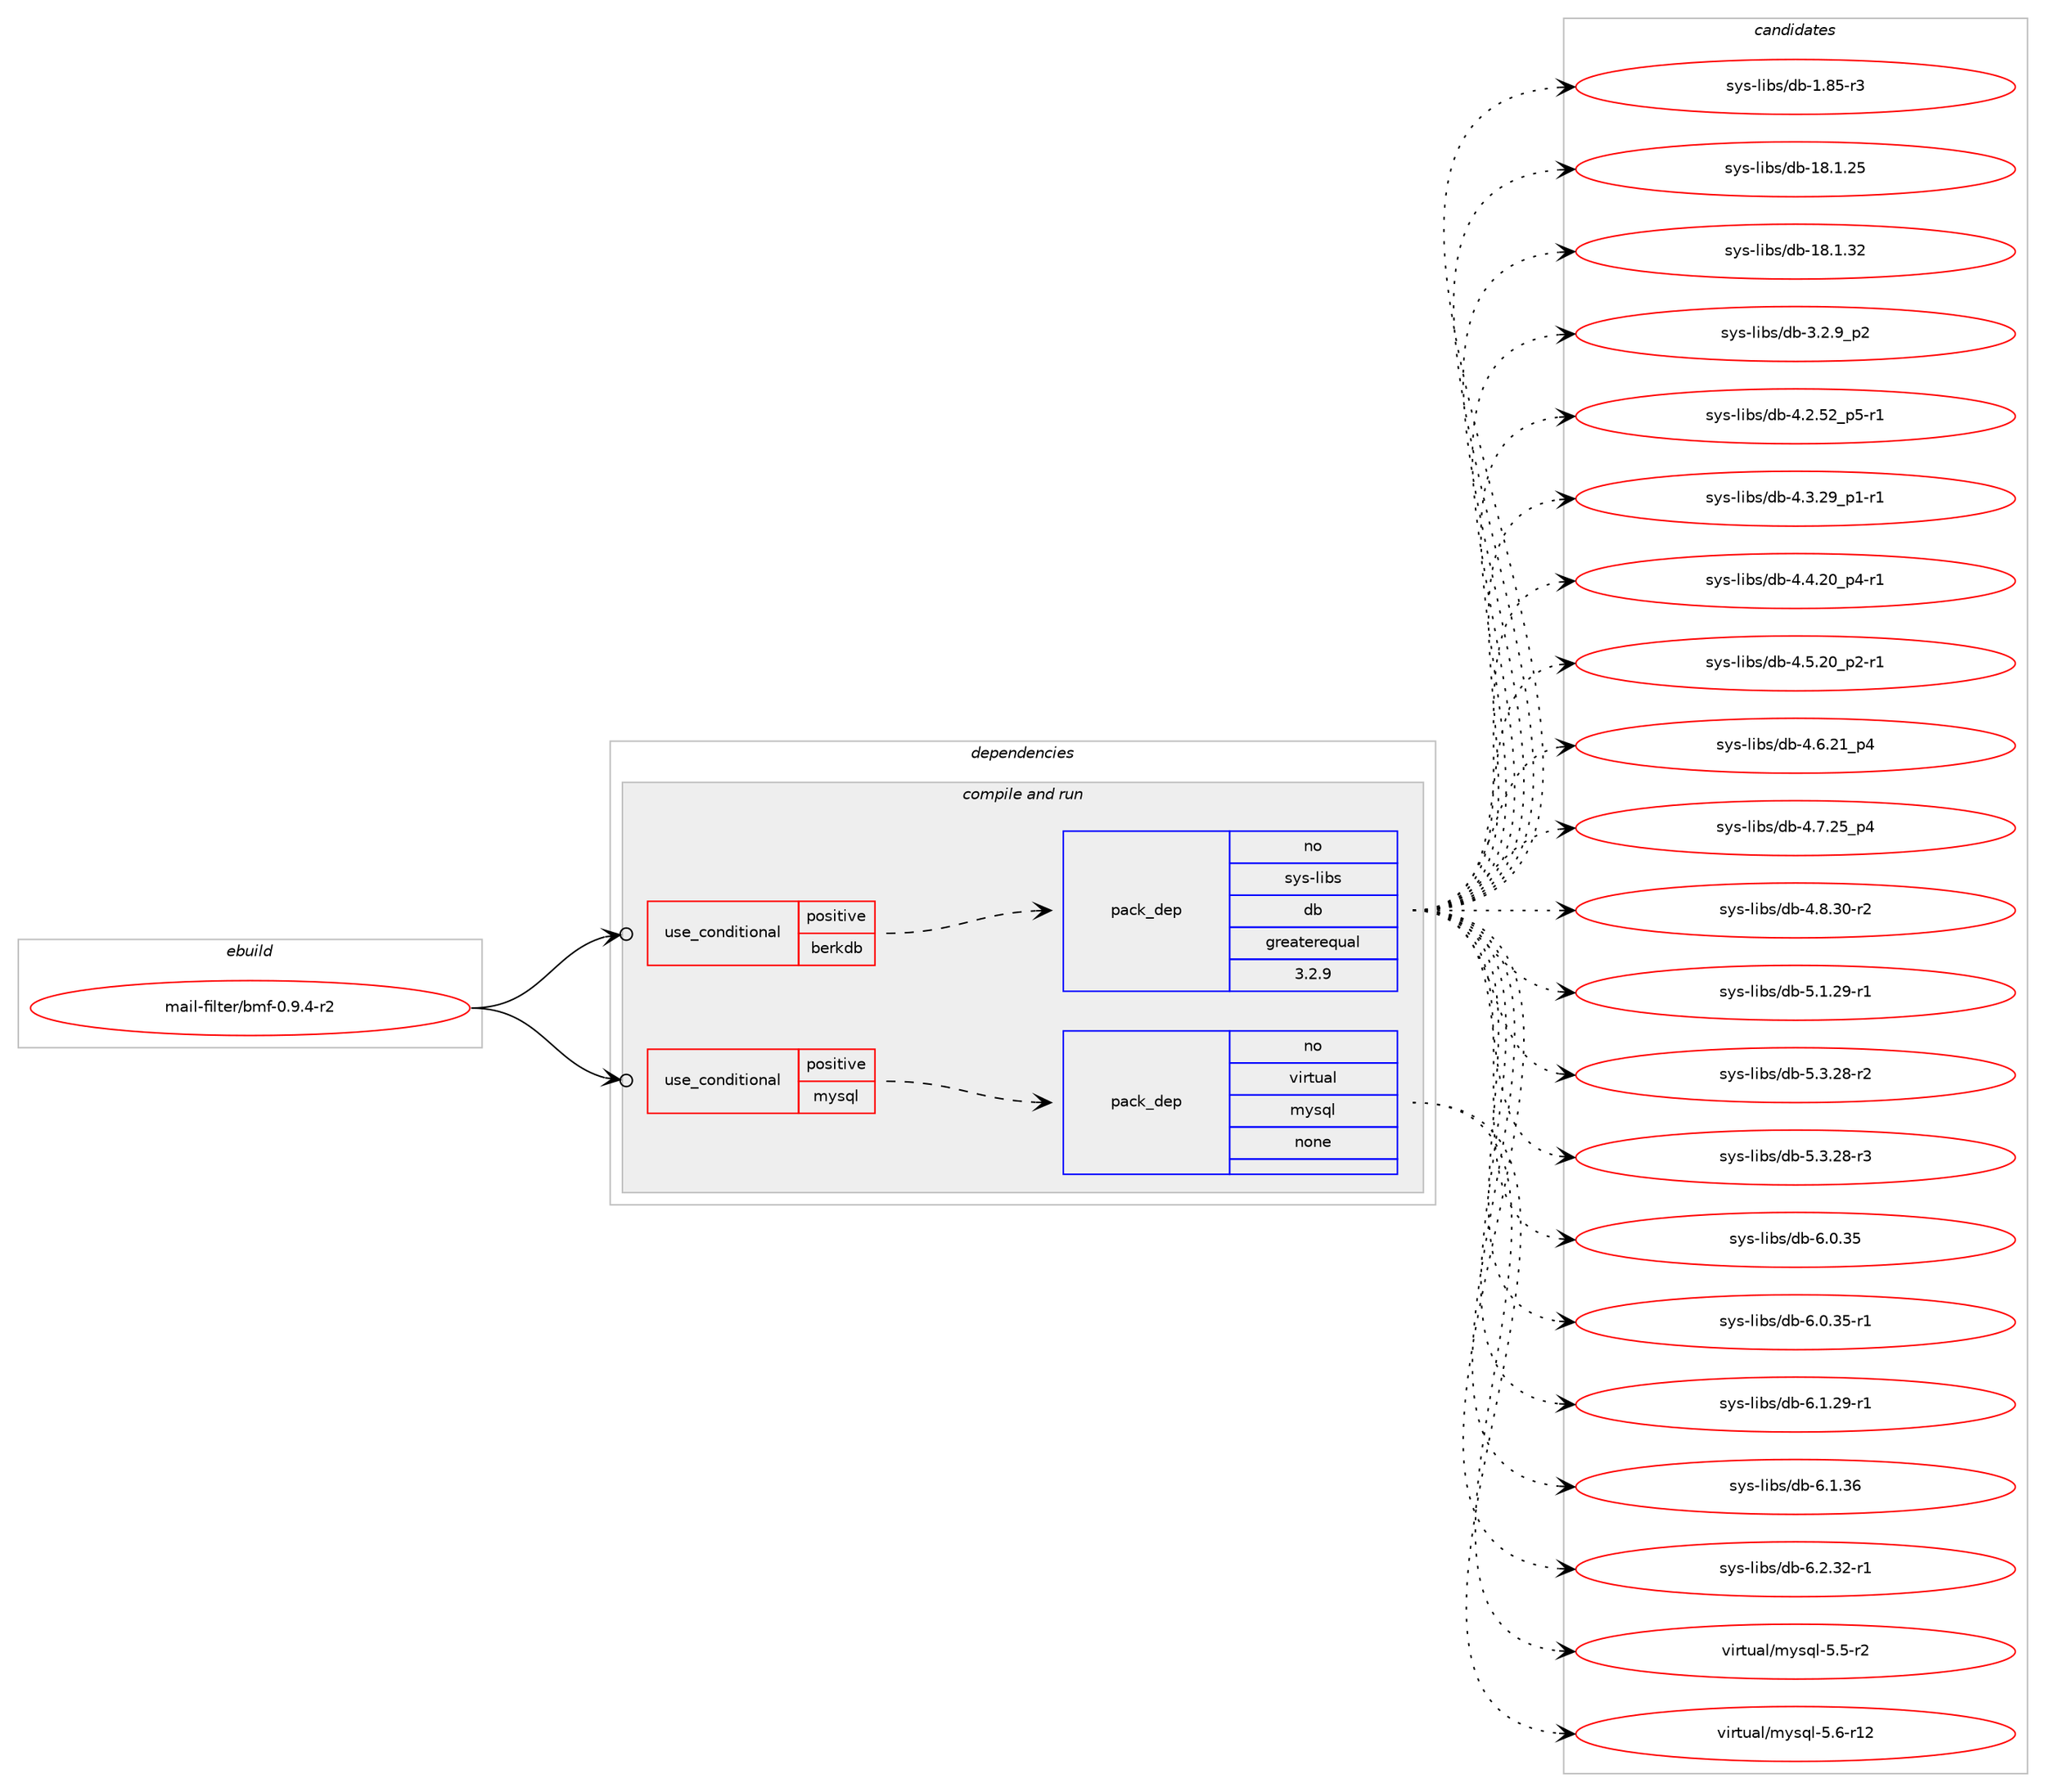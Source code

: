 digraph prolog {

# *************
# Graph options
# *************

newrank=true;
concentrate=true;
compound=true;
graph [rankdir=LR,fontname=Helvetica,fontsize=10,ranksep=1.5];#, ranksep=2.5, nodesep=0.2];
edge  [arrowhead=vee];
node  [fontname=Helvetica,fontsize=10];

# **********
# The ebuild
# **********

subgraph cluster_leftcol {
color=gray;
rank=same;
label=<<i>ebuild</i>>;
id [label="mail-filter/bmf-0.9.4-r2", color=red, width=4, href="../mail-filter/bmf-0.9.4-r2.svg"];
}

# ****************
# The dependencies
# ****************

subgraph cluster_midcol {
color=gray;
label=<<i>dependencies</i>>;
subgraph cluster_compile {
fillcolor="#eeeeee";
style=filled;
label=<<i>compile</i>>;
}
subgraph cluster_compileandrun {
fillcolor="#eeeeee";
style=filled;
label=<<i>compile and run</i>>;
subgraph cond430814 {
dependency1595128 [label=<<TABLE BORDER="0" CELLBORDER="1" CELLSPACING="0" CELLPADDING="4"><TR><TD ROWSPAN="3" CELLPADDING="10">use_conditional</TD></TR><TR><TD>positive</TD></TR><TR><TD>berkdb</TD></TR></TABLE>>, shape=none, color=red];
subgraph pack1139227 {
dependency1595129 [label=<<TABLE BORDER="0" CELLBORDER="1" CELLSPACING="0" CELLPADDING="4" WIDTH="220"><TR><TD ROWSPAN="6" CELLPADDING="30">pack_dep</TD></TR><TR><TD WIDTH="110">no</TD></TR><TR><TD>sys-libs</TD></TR><TR><TD>db</TD></TR><TR><TD>greaterequal</TD></TR><TR><TD>3.2.9</TD></TR></TABLE>>, shape=none, color=blue];
}
dependency1595128:e -> dependency1595129:w [weight=20,style="dashed",arrowhead="vee"];
}
id:e -> dependency1595128:w [weight=20,style="solid",arrowhead="odotvee"];
subgraph cond430815 {
dependency1595130 [label=<<TABLE BORDER="0" CELLBORDER="1" CELLSPACING="0" CELLPADDING="4"><TR><TD ROWSPAN="3" CELLPADDING="10">use_conditional</TD></TR><TR><TD>positive</TD></TR><TR><TD>mysql</TD></TR></TABLE>>, shape=none, color=red];
subgraph pack1139228 {
dependency1595131 [label=<<TABLE BORDER="0" CELLBORDER="1" CELLSPACING="0" CELLPADDING="4" WIDTH="220"><TR><TD ROWSPAN="6" CELLPADDING="30">pack_dep</TD></TR><TR><TD WIDTH="110">no</TD></TR><TR><TD>virtual</TD></TR><TR><TD>mysql</TD></TR><TR><TD>none</TD></TR><TR><TD></TD></TR></TABLE>>, shape=none, color=blue];
}
dependency1595130:e -> dependency1595131:w [weight=20,style="dashed",arrowhead="vee"];
}
id:e -> dependency1595130:w [weight=20,style="solid",arrowhead="odotvee"];
}
subgraph cluster_run {
fillcolor="#eeeeee";
style=filled;
label=<<i>run</i>>;
}
}

# **************
# The candidates
# **************

subgraph cluster_choices {
rank=same;
color=gray;
label=<<i>candidates</i>>;

subgraph choice1139227 {
color=black;
nodesep=1;
choice1151211154510810598115471009845494656534511451 [label="sys-libs/db-1.85-r3", color=red, width=4,href="../sys-libs/db-1.85-r3.svg"];
choice115121115451081059811547100984549564649465053 [label="sys-libs/db-18.1.25", color=red, width=4,href="../sys-libs/db-18.1.25.svg"];
choice115121115451081059811547100984549564649465150 [label="sys-libs/db-18.1.32", color=red, width=4,href="../sys-libs/db-18.1.32.svg"];
choice115121115451081059811547100984551465046579511250 [label="sys-libs/db-3.2.9_p2", color=red, width=4,href="../sys-libs/db-3.2.9_p2.svg"];
choice115121115451081059811547100984552465046535095112534511449 [label="sys-libs/db-4.2.52_p5-r1", color=red, width=4,href="../sys-libs/db-4.2.52_p5-r1.svg"];
choice115121115451081059811547100984552465146505795112494511449 [label="sys-libs/db-4.3.29_p1-r1", color=red, width=4,href="../sys-libs/db-4.3.29_p1-r1.svg"];
choice115121115451081059811547100984552465246504895112524511449 [label="sys-libs/db-4.4.20_p4-r1", color=red, width=4,href="../sys-libs/db-4.4.20_p4-r1.svg"];
choice115121115451081059811547100984552465346504895112504511449 [label="sys-libs/db-4.5.20_p2-r1", color=red, width=4,href="../sys-libs/db-4.5.20_p2-r1.svg"];
choice11512111545108105981154710098455246544650499511252 [label="sys-libs/db-4.6.21_p4", color=red, width=4,href="../sys-libs/db-4.6.21_p4.svg"];
choice11512111545108105981154710098455246554650539511252 [label="sys-libs/db-4.7.25_p4", color=red, width=4,href="../sys-libs/db-4.7.25_p4.svg"];
choice11512111545108105981154710098455246564651484511450 [label="sys-libs/db-4.8.30-r2", color=red, width=4,href="../sys-libs/db-4.8.30-r2.svg"];
choice11512111545108105981154710098455346494650574511449 [label="sys-libs/db-5.1.29-r1", color=red, width=4,href="../sys-libs/db-5.1.29-r1.svg"];
choice11512111545108105981154710098455346514650564511450 [label="sys-libs/db-5.3.28-r2", color=red, width=4,href="../sys-libs/db-5.3.28-r2.svg"];
choice11512111545108105981154710098455346514650564511451 [label="sys-libs/db-5.3.28-r3", color=red, width=4,href="../sys-libs/db-5.3.28-r3.svg"];
choice1151211154510810598115471009845544648465153 [label="sys-libs/db-6.0.35", color=red, width=4,href="../sys-libs/db-6.0.35.svg"];
choice11512111545108105981154710098455446484651534511449 [label="sys-libs/db-6.0.35-r1", color=red, width=4,href="../sys-libs/db-6.0.35-r1.svg"];
choice11512111545108105981154710098455446494650574511449 [label="sys-libs/db-6.1.29-r1", color=red, width=4,href="../sys-libs/db-6.1.29-r1.svg"];
choice1151211154510810598115471009845544649465154 [label="sys-libs/db-6.1.36", color=red, width=4,href="../sys-libs/db-6.1.36.svg"];
choice11512111545108105981154710098455446504651504511449 [label="sys-libs/db-6.2.32-r1", color=red, width=4,href="../sys-libs/db-6.2.32-r1.svg"];
dependency1595129:e -> choice1151211154510810598115471009845494656534511451:w [style=dotted,weight="100"];
dependency1595129:e -> choice115121115451081059811547100984549564649465053:w [style=dotted,weight="100"];
dependency1595129:e -> choice115121115451081059811547100984549564649465150:w [style=dotted,weight="100"];
dependency1595129:e -> choice115121115451081059811547100984551465046579511250:w [style=dotted,weight="100"];
dependency1595129:e -> choice115121115451081059811547100984552465046535095112534511449:w [style=dotted,weight="100"];
dependency1595129:e -> choice115121115451081059811547100984552465146505795112494511449:w [style=dotted,weight="100"];
dependency1595129:e -> choice115121115451081059811547100984552465246504895112524511449:w [style=dotted,weight="100"];
dependency1595129:e -> choice115121115451081059811547100984552465346504895112504511449:w [style=dotted,weight="100"];
dependency1595129:e -> choice11512111545108105981154710098455246544650499511252:w [style=dotted,weight="100"];
dependency1595129:e -> choice11512111545108105981154710098455246554650539511252:w [style=dotted,weight="100"];
dependency1595129:e -> choice11512111545108105981154710098455246564651484511450:w [style=dotted,weight="100"];
dependency1595129:e -> choice11512111545108105981154710098455346494650574511449:w [style=dotted,weight="100"];
dependency1595129:e -> choice11512111545108105981154710098455346514650564511450:w [style=dotted,weight="100"];
dependency1595129:e -> choice11512111545108105981154710098455346514650564511451:w [style=dotted,weight="100"];
dependency1595129:e -> choice1151211154510810598115471009845544648465153:w [style=dotted,weight="100"];
dependency1595129:e -> choice11512111545108105981154710098455446484651534511449:w [style=dotted,weight="100"];
dependency1595129:e -> choice11512111545108105981154710098455446494650574511449:w [style=dotted,weight="100"];
dependency1595129:e -> choice1151211154510810598115471009845544649465154:w [style=dotted,weight="100"];
dependency1595129:e -> choice11512111545108105981154710098455446504651504511449:w [style=dotted,weight="100"];
}
subgraph choice1139228 {
color=black;
nodesep=1;
choice1181051141161179710847109121115113108455346534511450 [label="virtual/mysql-5.5-r2", color=red, width=4,href="../virtual/mysql-5.5-r2.svg"];
choice118105114116117971084710912111511310845534654451144950 [label="virtual/mysql-5.6-r12", color=red, width=4,href="../virtual/mysql-5.6-r12.svg"];
dependency1595131:e -> choice1181051141161179710847109121115113108455346534511450:w [style=dotted,weight="100"];
dependency1595131:e -> choice118105114116117971084710912111511310845534654451144950:w [style=dotted,weight="100"];
}
}

}
